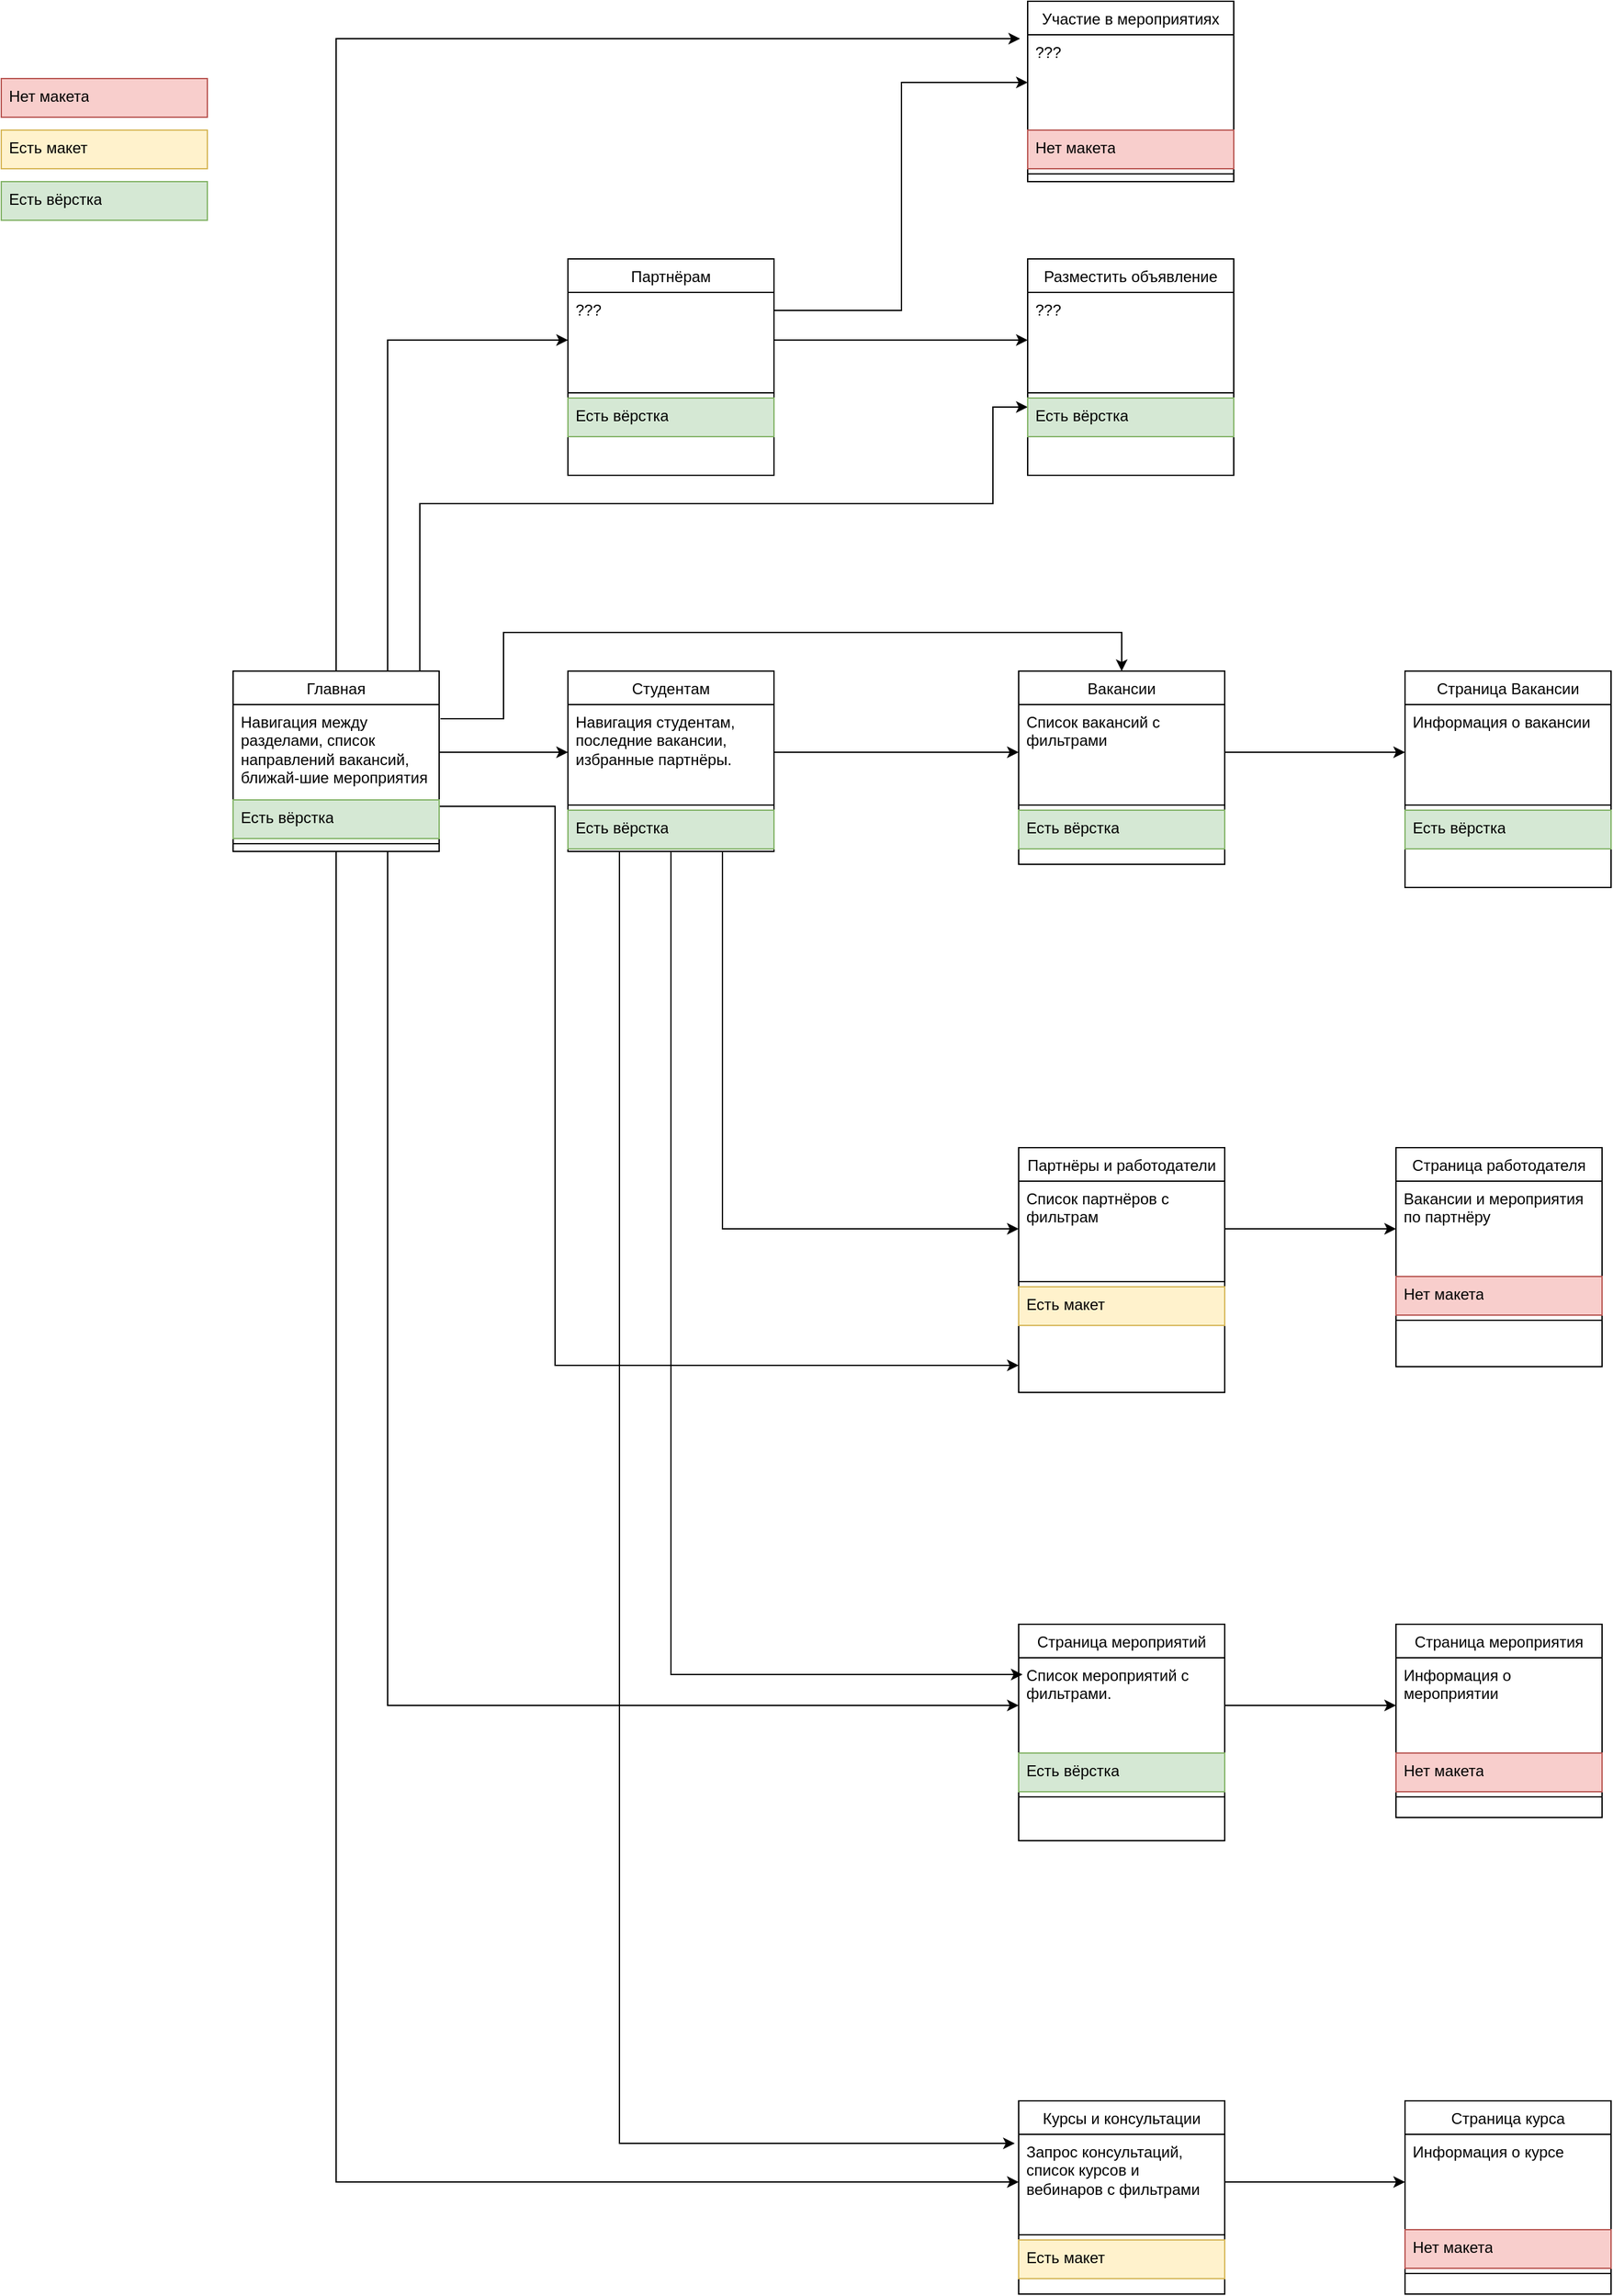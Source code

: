 <mxfile version="13.7.3" type="device"><diagram id="C5RBs43oDa-KdzZeNtuy" name="Page-1"><mxGraphModel dx="1679" dy="1663" grid="1" gridSize="10" guides="1" tooltips="1" connect="1" arrows="1" fold="1" page="1" pageScale="1" pageWidth="827" pageHeight="1169" math="0" shadow="0"><root><mxCell id="WIyWlLk6GJQsqaUBKTNV-0"/><mxCell id="WIyWlLk6GJQsqaUBKTNV-1" parent="WIyWlLk6GJQsqaUBKTNV-0"/><mxCell id="a9q9veh5GXyqMWwXUMPN-36" style="edgeStyle=orthogonalEdgeStyle;rounded=0;orthogonalLoop=1;jettySize=auto;html=1;exitX=1;exitY=0.75;exitDx=0;exitDy=0;" parent="WIyWlLk6GJQsqaUBKTNV-1" source="P-onLiya2ABfsQHSpy2j-7" edge="1"><mxGeometry relative="1" as="geometry"><mxPoint x="660" y="779" as="targetPoint"/><Array as="points"><mxPoint x="300" y="345"/><mxPoint x="300" y="779"/></Array></mxGeometry></mxCell><mxCell id="a9q9veh5GXyqMWwXUMPN-37" style="edgeStyle=orthogonalEdgeStyle;rounded=0;orthogonalLoop=1;jettySize=auto;html=1;exitX=0.75;exitY=1;exitDx=0;exitDy=0;entryX=0;entryY=0.5;entryDx=0;entryDy=0;" parent="WIyWlLk6GJQsqaUBKTNV-1" source="P-onLiya2ABfsQHSpy2j-7" target="a9q9veh5GXyqMWwXUMPN-20" edge="1"><mxGeometry relative="1" as="geometry"/></mxCell><mxCell id="a9q9veh5GXyqMWwXUMPN-38" style="edgeStyle=orthogonalEdgeStyle;rounded=0;orthogonalLoop=1;jettySize=auto;html=1;exitX=0.5;exitY=1;exitDx=0;exitDy=0;entryX=0;entryY=0.5;entryDx=0;entryDy=0;" parent="WIyWlLk6GJQsqaUBKTNV-1" source="P-onLiya2ABfsQHSpy2j-7" target="a9q9veh5GXyqMWwXUMPN-11" edge="1"><mxGeometry relative="1" as="geometry"><mxPoint x="650" y="1410" as="targetPoint"/></mxGeometry></mxCell><mxCell id="a9q9veh5GXyqMWwXUMPN-66" style="edgeStyle=orthogonalEdgeStyle;rounded=0;orthogonalLoop=1;jettySize=auto;html=1;exitX=0.75;exitY=0;exitDx=0;exitDy=0;" parent="WIyWlLk6GJQsqaUBKTNV-1" source="P-onLiya2ABfsQHSpy2j-7" target="a9q9veh5GXyqMWwXUMPN-52" edge="1"><mxGeometry relative="1" as="geometry"/></mxCell><mxCell id="a9q9veh5GXyqMWwXUMPN-67" style="edgeStyle=orthogonalEdgeStyle;rounded=0;orthogonalLoop=1;jettySize=auto;html=1;exitX=0.5;exitY=0;exitDx=0;exitDy=0;entryX=-0.037;entryY=0.041;entryDx=0;entryDy=0;entryPerimeter=0;" parent="WIyWlLk6GJQsqaUBKTNV-1" source="P-onLiya2ABfsQHSpy2j-7" target="a9q9veh5GXyqMWwXUMPN-61" edge="1"><mxGeometry relative="1" as="geometry"/></mxCell><mxCell id="a9q9veh5GXyqMWwXUMPN-68" style="edgeStyle=orthogonalEdgeStyle;rounded=0;orthogonalLoop=1;jettySize=auto;html=1;exitX=0.906;exitY=0.014;exitDx=0;exitDy=0;entryX=0;entryY=0.5;entryDx=0;entryDy=0;exitPerimeter=0;" parent="WIyWlLk6GJQsqaUBKTNV-1" source="P-onLiya2ABfsQHSpy2j-7" edge="1"><mxGeometry relative="1" as="geometry"><Array as="points"><mxPoint x="195" y="110"/><mxPoint x="640" y="110"/><mxPoint x="640" y="35"/></Array><mxPoint x="667" y="35" as="targetPoint"/></mxGeometry></mxCell><mxCell id="P-onLiya2ABfsQHSpy2j-7" value="Главная" style="swimlane;fontStyle=0;align=center;verticalAlign=top;childLayout=stackLayout;horizontal=1;startSize=26;horizontalStack=0;resizeParent=1;resizeLast=0;collapsible=1;marginBottom=0;rounded=0;shadow=0;strokeWidth=1;" parent="WIyWlLk6GJQsqaUBKTNV-1" vertex="1"><mxGeometry x="50" y="240" width="160" height="140" as="geometry"><mxRectangle x="340" y="380" width="170" height="26" as="alternateBounds"/></mxGeometry></mxCell><mxCell id="P-onLiya2ABfsQHSpy2j-8" value="Навигация между разделами, список направлений вакансий, ближай-шие мероприятия" style="text;align=left;verticalAlign=top;spacingLeft=4;spacingRight=4;overflow=hidden;rotatable=0;points=[[0,0.5],[1,0.5]];portConstraint=eastwest;whiteSpace=wrap;" parent="P-onLiya2ABfsQHSpy2j-7" vertex="1"><mxGeometry y="26" width="160" height="74" as="geometry"/></mxCell><mxCell id="a9q9veh5GXyqMWwXUMPN-25" value="Есть вёрстка" style="text;align=left;verticalAlign=top;spacingLeft=4;spacingRight=4;overflow=hidden;rotatable=0;points=[[0,0.5],[1,0.5]];portConstraint=eastwest;whiteSpace=wrap;fillColor=#d5e8d4;strokeColor=#82b366;" parent="P-onLiya2ABfsQHSpy2j-7" vertex="1"><mxGeometry y="100" width="160" height="30" as="geometry"/></mxCell><mxCell id="P-onLiya2ABfsQHSpy2j-11" value="" style="line;html=1;strokeWidth=1;align=left;verticalAlign=middle;spacingTop=-1;spacingLeft=3;spacingRight=3;rotatable=0;labelPosition=right;points=[];portConstraint=eastwest;" parent="P-onLiya2ABfsQHSpy2j-7" vertex="1"><mxGeometry y="130" width="160" height="8" as="geometry"/></mxCell><mxCell id="a9q9veh5GXyqMWwXUMPN-39" style="edgeStyle=orthogonalEdgeStyle;rounded=0;orthogonalLoop=1;jettySize=auto;html=1;exitX=0.5;exitY=1;exitDx=0;exitDy=0;entryX=0.019;entryY=0.176;entryDx=0;entryDy=0;entryPerimeter=0;" parent="WIyWlLk6GJQsqaUBKTNV-1" source="a9q9veh5GXyqMWwXUMPN-0" target="a9q9veh5GXyqMWwXUMPN-20" edge="1"><mxGeometry relative="1" as="geometry"/></mxCell><mxCell id="a9q9veh5GXyqMWwXUMPN-41" style="edgeStyle=orthogonalEdgeStyle;rounded=0;orthogonalLoop=1;jettySize=auto;html=1;exitX=0.75;exitY=1;exitDx=0;exitDy=0;entryX=0;entryY=0.5;entryDx=0;entryDy=0;" parent="WIyWlLk6GJQsqaUBKTNV-1" source="a9q9veh5GXyqMWwXUMPN-0" target="a9q9veh5GXyqMWwXUMPN-14" edge="1"><mxGeometry relative="1" as="geometry"><mxPoint x="570" y="690" as="targetPoint"/></mxGeometry></mxCell><mxCell id="a9q9veh5GXyqMWwXUMPN-42" style="edgeStyle=orthogonalEdgeStyle;rounded=0;orthogonalLoop=1;jettySize=auto;html=1;exitX=0.25;exitY=1;exitDx=0;exitDy=0;entryX=-0.019;entryY=0.095;entryDx=0;entryDy=0;entryPerimeter=0;" parent="WIyWlLk6GJQsqaUBKTNV-1" source="a9q9veh5GXyqMWwXUMPN-0" target="a9q9veh5GXyqMWwXUMPN-11" edge="1"><mxGeometry relative="1" as="geometry"/></mxCell><mxCell id="a9q9veh5GXyqMWwXUMPN-0" value="Студентам" style="swimlane;fontStyle=0;align=center;verticalAlign=top;childLayout=stackLayout;horizontal=1;startSize=26;horizontalStack=0;resizeParent=1;resizeLast=0;collapsible=1;marginBottom=0;rounded=0;shadow=0;strokeWidth=1;" parent="WIyWlLk6GJQsqaUBKTNV-1" vertex="1"><mxGeometry x="310" y="240" width="160" height="140" as="geometry"><mxRectangle x="340" y="380" width="170" height="26" as="alternateBounds"/></mxGeometry></mxCell><mxCell id="a9q9veh5GXyqMWwXUMPN-1" value="Навигация студентам, последние вакансии, избранные партнёры." style="text;align=left;verticalAlign=top;spacingLeft=4;spacingRight=4;overflow=hidden;rotatable=0;points=[[0,0.5],[1,0.5]];portConstraint=eastwest;whiteSpace=wrap;" parent="a9q9veh5GXyqMWwXUMPN-0" vertex="1"><mxGeometry y="26" width="160" height="74" as="geometry"/></mxCell><mxCell id="a9q9veh5GXyqMWwXUMPN-2" value="" style="line;html=1;strokeWidth=1;align=left;verticalAlign=middle;spacingTop=-1;spacingLeft=3;spacingRight=3;rotatable=0;labelPosition=right;points=[];portConstraint=eastwest;" parent="a9q9veh5GXyqMWwXUMPN-0" vertex="1"><mxGeometry y="100" width="160" height="8" as="geometry"/></mxCell><mxCell id="pzzWh3sa7N4BYJRyo6Th-2" value="Есть вёрстка" style="text;align=left;verticalAlign=top;spacingLeft=4;spacingRight=4;overflow=hidden;rotatable=0;points=[[0,0.5],[1,0.5]];portConstraint=eastwest;whiteSpace=wrap;fillColor=#d5e8d4;strokeColor=#82b366;" parent="a9q9veh5GXyqMWwXUMPN-0" vertex="1"><mxGeometry y="108" width="160" height="30" as="geometry"/></mxCell><mxCell id="a9q9veh5GXyqMWwXUMPN-3" value="Вакансии" style="swimlane;fontStyle=0;align=center;verticalAlign=top;childLayout=stackLayout;horizontal=1;startSize=26;horizontalStack=0;resizeParent=1;resizeLast=0;collapsible=1;marginBottom=0;rounded=0;shadow=0;strokeWidth=1;" parent="WIyWlLk6GJQsqaUBKTNV-1" vertex="1"><mxGeometry x="660" y="240" width="160" height="150" as="geometry"><mxRectangle x="340" y="380" width="170" height="26" as="alternateBounds"/></mxGeometry></mxCell><mxCell id="a9q9veh5GXyqMWwXUMPN-4" value="Список вакансий с фильтрами" style="text;align=left;verticalAlign=top;spacingLeft=4;spacingRight=4;overflow=hidden;rotatable=0;points=[[0,0.5],[1,0.5]];portConstraint=eastwest;whiteSpace=wrap;" parent="a9q9veh5GXyqMWwXUMPN-3" vertex="1"><mxGeometry y="26" width="160" height="74" as="geometry"/></mxCell><mxCell id="a9q9veh5GXyqMWwXUMPN-5" value="" style="line;html=1;strokeWidth=1;align=left;verticalAlign=middle;spacingTop=-1;spacingLeft=3;spacingRight=3;rotatable=0;labelPosition=right;points=[];portConstraint=eastwest;" parent="a9q9veh5GXyqMWwXUMPN-3" vertex="1"><mxGeometry y="100" width="160" height="8" as="geometry"/></mxCell><mxCell id="pzzWh3sa7N4BYJRyo6Th-3" value="Есть вёрстка" style="text;align=left;verticalAlign=top;spacingLeft=4;spacingRight=4;overflow=hidden;rotatable=0;points=[[0,0.5],[1,0.5]];portConstraint=eastwest;whiteSpace=wrap;fillColor=#d5e8d4;strokeColor=#82b366;" parent="a9q9veh5GXyqMWwXUMPN-3" vertex="1"><mxGeometry y="108" width="160" height="30" as="geometry"/></mxCell><mxCell id="a9q9veh5GXyqMWwXUMPN-6" value="Страница Вакансии" style="swimlane;fontStyle=0;align=center;verticalAlign=top;childLayout=stackLayout;horizontal=1;startSize=26;horizontalStack=0;resizeParent=1;resizeLast=0;collapsible=1;marginBottom=0;rounded=0;shadow=0;strokeWidth=1;" parent="WIyWlLk6GJQsqaUBKTNV-1" vertex="1"><mxGeometry x="960" y="240" width="160" height="168" as="geometry"><mxRectangle x="340" y="380" width="170" height="26" as="alternateBounds"/></mxGeometry></mxCell><mxCell id="a9q9veh5GXyqMWwXUMPN-7" value="Информация о вакансии" style="text;align=left;verticalAlign=top;spacingLeft=4;spacingRight=4;overflow=hidden;rotatable=0;points=[[0,0.5],[1,0.5]];portConstraint=eastwest;whiteSpace=wrap;" parent="a9q9veh5GXyqMWwXUMPN-6" vertex="1"><mxGeometry y="26" width="160" height="74" as="geometry"/></mxCell><mxCell id="a9q9veh5GXyqMWwXUMPN-8" value="" style="line;html=1;strokeWidth=1;align=left;verticalAlign=middle;spacingTop=-1;spacingLeft=3;spacingRight=3;rotatable=0;labelPosition=right;points=[];portConstraint=eastwest;" parent="a9q9veh5GXyqMWwXUMPN-6" vertex="1"><mxGeometry y="100" width="160" height="8" as="geometry"/></mxCell><mxCell id="pzzWh3sa7N4BYJRyo6Th-4" value="Есть вёрстка" style="text;align=left;verticalAlign=top;spacingLeft=4;spacingRight=4;overflow=hidden;rotatable=0;points=[[0,0.5],[1,0.5]];portConstraint=eastwest;whiteSpace=wrap;fillColor=#d5e8d4;strokeColor=#82b366;" parent="a9q9veh5GXyqMWwXUMPN-6" vertex="1"><mxGeometry y="108" width="160" height="30" as="geometry"/></mxCell><mxCell id="a9q9veh5GXyqMWwXUMPN-13" value="Партнёры и работодатели" style="swimlane;fontStyle=0;align=center;verticalAlign=top;childLayout=stackLayout;horizontal=1;startSize=26;horizontalStack=0;resizeParent=1;resizeLast=0;collapsible=1;marginBottom=0;rounded=0;shadow=0;strokeWidth=1;" parent="WIyWlLk6GJQsqaUBKTNV-1" vertex="1"><mxGeometry x="660" y="610" width="160" height="190" as="geometry"><mxRectangle x="340" y="380" width="170" height="26" as="alternateBounds"/></mxGeometry></mxCell><mxCell id="a9q9veh5GXyqMWwXUMPN-14" value="Список партнёров с фильтрам" style="text;align=left;verticalAlign=top;spacingLeft=4;spacingRight=4;overflow=hidden;rotatable=0;points=[[0,0.5],[1,0.5]];portConstraint=eastwest;whiteSpace=wrap;" parent="a9q9veh5GXyqMWwXUMPN-13" vertex="1"><mxGeometry y="26" width="160" height="74" as="geometry"/></mxCell><mxCell id="a9q9veh5GXyqMWwXUMPN-15" value="" style="line;html=1;strokeWidth=1;align=left;verticalAlign=middle;spacingTop=-1;spacingLeft=3;spacingRight=3;rotatable=0;labelPosition=right;points=[];portConstraint=eastwest;" parent="a9q9veh5GXyqMWwXUMPN-13" vertex="1"><mxGeometry y="100" width="160" height="8" as="geometry"/></mxCell><mxCell id="_T3XXMTeccu3SLnZqvUg-0" value="Есть макет" style="text;align=left;verticalAlign=top;spacingLeft=4;spacingRight=4;overflow=hidden;rotatable=0;points=[[0,0.5],[1,0.5]];portConstraint=eastwest;whiteSpace=wrap;fillColor=#fff2cc;strokeColor=#d6b656;" vertex="1" parent="a9q9veh5GXyqMWwXUMPN-13"><mxGeometry y="108" width="160" height="30" as="geometry"/></mxCell><mxCell id="a9q9veh5GXyqMWwXUMPN-16" value="Страница работодателя" style="swimlane;fontStyle=0;align=center;verticalAlign=top;childLayout=stackLayout;horizontal=1;startSize=26;horizontalStack=0;resizeParent=1;resizeLast=0;collapsible=1;marginBottom=0;rounded=0;shadow=0;strokeWidth=1;" parent="WIyWlLk6GJQsqaUBKTNV-1" vertex="1"><mxGeometry x="953" y="610" width="160" height="170" as="geometry"><mxRectangle x="340" y="380" width="170" height="26" as="alternateBounds"/></mxGeometry></mxCell><mxCell id="a9q9veh5GXyqMWwXUMPN-17" value="Вакансии и мероприятия по партнёру" style="text;align=left;verticalAlign=top;spacingLeft=4;spacingRight=4;overflow=hidden;rotatable=0;points=[[0,0.5],[1,0.5]];portConstraint=eastwest;whiteSpace=wrap;" parent="a9q9veh5GXyqMWwXUMPN-16" vertex="1"><mxGeometry y="26" width="160" height="74" as="geometry"/></mxCell><mxCell id="a9q9veh5GXyqMWwXUMPN-29" value="Нет макета" style="text;align=left;verticalAlign=top;spacingLeft=4;spacingRight=4;overflow=hidden;rotatable=0;points=[[0,0.5],[1,0.5]];portConstraint=eastwest;whiteSpace=wrap;fillColor=#f8cecc;strokeColor=#b85450;" parent="a9q9veh5GXyqMWwXUMPN-16" vertex="1"><mxGeometry y="100" width="160" height="30" as="geometry"/></mxCell><mxCell id="a9q9veh5GXyqMWwXUMPN-18" value="" style="line;html=1;strokeWidth=1;align=left;verticalAlign=middle;spacingTop=-1;spacingLeft=3;spacingRight=3;rotatable=0;labelPosition=right;points=[];portConstraint=eastwest;" parent="a9q9veh5GXyqMWwXUMPN-16" vertex="1"><mxGeometry y="130" width="160" height="8" as="geometry"/></mxCell><mxCell id="a9q9veh5GXyqMWwXUMPN-19" value="Страница мероприятий" style="swimlane;fontStyle=0;align=center;verticalAlign=top;childLayout=stackLayout;horizontal=1;startSize=26;horizontalStack=0;resizeParent=1;resizeLast=0;collapsible=1;marginBottom=0;rounded=0;shadow=0;strokeWidth=1;" parent="WIyWlLk6GJQsqaUBKTNV-1" vertex="1"><mxGeometry x="660" y="980" width="160" height="168" as="geometry"><mxRectangle x="340" y="380" width="170" height="26" as="alternateBounds"/></mxGeometry></mxCell><mxCell id="a9q9veh5GXyqMWwXUMPN-20" value="Список мероприятий с фильтрами." style="text;align=left;verticalAlign=top;spacingLeft=4;spacingRight=4;overflow=hidden;rotatable=0;points=[[0,0.5],[1,0.5]];portConstraint=eastwest;whiteSpace=wrap;" parent="a9q9veh5GXyqMWwXUMPN-19" vertex="1"><mxGeometry y="26" width="160" height="74" as="geometry"/></mxCell><mxCell id="pzzWh3sa7N4BYJRyo6Th-0" value="Есть вёрстка" style="text;align=left;verticalAlign=top;spacingLeft=4;spacingRight=4;overflow=hidden;rotatable=0;points=[[0,0.5],[1,0.5]];portConstraint=eastwest;whiteSpace=wrap;fillColor=#d5e8d4;strokeColor=#82b366;" parent="a9q9veh5GXyqMWwXUMPN-19" vertex="1"><mxGeometry y="100" width="160" height="30" as="geometry"/></mxCell><mxCell id="a9q9veh5GXyqMWwXUMPN-21" value="" style="line;html=1;strokeWidth=1;align=left;verticalAlign=middle;spacingTop=-1;spacingLeft=3;spacingRight=3;rotatable=0;labelPosition=right;points=[];portConstraint=eastwest;" parent="a9q9veh5GXyqMWwXUMPN-19" vertex="1"><mxGeometry y="130" width="160" height="8" as="geometry"/></mxCell><mxCell id="a9q9veh5GXyqMWwXUMPN-22" value="Страница мероприятия" style="swimlane;fontStyle=0;align=center;verticalAlign=top;childLayout=stackLayout;horizontal=1;startSize=26;horizontalStack=0;resizeParent=1;resizeLast=0;collapsible=1;marginBottom=0;rounded=0;shadow=0;strokeWidth=1;" parent="WIyWlLk6GJQsqaUBKTNV-1" vertex="1"><mxGeometry x="953" y="980" width="160" height="150" as="geometry"><mxRectangle x="340" y="380" width="170" height="26" as="alternateBounds"/></mxGeometry></mxCell><mxCell id="a9q9veh5GXyqMWwXUMPN-23" value="Информация о мероприятии " style="text;align=left;verticalAlign=top;spacingLeft=4;spacingRight=4;overflow=hidden;rotatable=0;points=[[0,0.5],[1,0.5]];portConstraint=eastwest;whiteSpace=wrap;" parent="a9q9veh5GXyqMWwXUMPN-22" vertex="1"><mxGeometry y="26" width="160" height="74" as="geometry"/></mxCell><mxCell id="a9q9veh5GXyqMWwXUMPN-30" value="Нет макета" style="text;align=left;verticalAlign=top;spacingLeft=4;spacingRight=4;overflow=hidden;rotatable=0;points=[[0,0.5],[1,0.5]];portConstraint=eastwest;whiteSpace=wrap;fillColor=#f8cecc;strokeColor=#b85450;" parent="a9q9veh5GXyqMWwXUMPN-22" vertex="1"><mxGeometry y="100" width="160" height="30" as="geometry"/></mxCell><mxCell id="a9q9veh5GXyqMWwXUMPN-24" value="" style="line;html=1;strokeWidth=1;align=left;verticalAlign=middle;spacingTop=-1;spacingLeft=3;spacingRight=3;rotatable=0;labelPosition=right;points=[];portConstraint=eastwest;" parent="a9q9veh5GXyqMWwXUMPN-22" vertex="1"><mxGeometry y="130" width="160" height="8" as="geometry"/></mxCell><mxCell id="a9q9veh5GXyqMWwXUMPN-10" value="Курсы и консультации" style="swimlane;fontStyle=0;align=center;verticalAlign=top;childLayout=stackLayout;horizontal=1;startSize=26;horizontalStack=0;resizeParent=1;resizeLast=0;collapsible=1;marginBottom=0;rounded=0;shadow=0;strokeWidth=1;" parent="WIyWlLk6GJQsqaUBKTNV-1" vertex="1"><mxGeometry x="660" y="1350" width="160" height="150" as="geometry"><mxRectangle x="340" y="380" width="170" height="26" as="alternateBounds"/></mxGeometry></mxCell><mxCell id="a9q9veh5GXyqMWwXUMPN-11" value="Запрос консультаций, список курсов и вебинаров с фильтрами" style="text;align=left;verticalAlign=top;spacingLeft=4;spacingRight=4;overflow=hidden;rotatable=0;points=[[0,0.5],[1,0.5]];portConstraint=eastwest;whiteSpace=wrap;" parent="a9q9veh5GXyqMWwXUMPN-10" vertex="1"><mxGeometry y="26" width="160" height="74" as="geometry"/></mxCell><mxCell id="a9q9veh5GXyqMWwXUMPN-12" value="" style="line;html=1;strokeWidth=1;align=left;verticalAlign=middle;spacingTop=-1;spacingLeft=3;spacingRight=3;rotatable=0;labelPosition=right;points=[];portConstraint=eastwest;" parent="a9q9veh5GXyqMWwXUMPN-10" vertex="1"><mxGeometry y="100" width="160" height="8" as="geometry"/></mxCell><mxCell id="a9q9veh5GXyqMWwXUMPN-33" value="Есть макет" style="text;align=left;verticalAlign=top;spacingLeft=4;spacingRight=4;overflow=hidden;rotatable=0;points=[[0,0.5],[1,0.5]];portConstraint=eastwest;whiteSpace=wrap;fillColor=#fff2cc;strokeColor=#d6b656;" parent="a9q9veh5GXyqMWwXUMPN-10" vertex="1"><mxGeometry y="108" width="160" height="30" as="geometry"/></mxCell><mxCell id="a9q9veh5GXyqMWwXUMPN-34" style="edgeStyle=orthogonalEdgeStyle;rounded=0;orthogonalLoop=1;jettySize=auto;html=1;exitX=1;exitY=0.5;exitDx=0;exitDy=0;entryX=0;entryY=0.5;entryDx=0;entryDy=0;" parent="WIyWlLk6GJQsqaUBKTNV-1" source="P-onLiya2ABfsQHSpy2j-8" target="a9q9veh5GXyqMWwXUMPN-1" edge="1"><mxGeometry relative="1" as="geometry"/></mxCell><mxCell id="a9q9veh5GXyqMWwXUMPN-35" style="edgeStyle=orthogonalEdgeStyle;rounded=0;orthogonalLoop=1;jettySize=auto;html=1;exitX=1.006;exitY=0.149;exitDx=0;exitDy=0;entryX=0.5;entryY=0;entryDx=0;entryDy=0;exitPerimeter=0;" parent="WIyWlLk6GJQsqaUBKTNV-1" source="P-onLiya2ABfsQHSpy2j-8" target="a9q9veh5GXyqMWwXUMPN-3" edge="1"><mxGeometry relative="1" as="geometry"><Array as="points"><mxPoint x="260" y="277"/><mxPoint x="260" y="210"/><mxPoint x="740" y="210"/></Array></mxGeometry></mxCell><mxCell id="a9q9veh5GXyqMWwXUMPN-40" style="edgeStyle=orthogonalEdgeStyle;rounded=0;orthogonalLoop=1;jettySize=auto;html=1;exitX=1;exitY=0.5;exitDx=0;exitDy=0;entryX=0;entryY=0.5;entryDx=0;entryDy=0;" parent="WIyWlLk6GJQsqaUBKTNV-1" source="a9q9veh5GXyqMWwXUMPN-1" target="a9q9veh5GXyqMWwXUMPN-4" edge="1"><mxGeometry relative="1" as="geometry"/></mxCell><mxCell id="a9q9veh5GXyqMWwXUMPN-43" style="edgeStyle=orthogonalEdgeStyle;rounded=0;orthogonalLoop=1;jettySize=auto;html=1;exitX=1;exitY=0.5;exitDx=0;exitDy=0;entryX=0;entryY=0.5;entryDx=0;entryDy=0;" parent="WIyWlLk6GJQsqaUBKTNV-1" source="a9q9veh5GXyqMWwXUMPN-4" target="a9q9veh5GXyqMWwXUMPN-7" edge="1"><mxGeometry relative="1" as="geometry"/></mxCell><mxCell id="a9q9veh5GXyqMWwXUMPN-44" value="Страница курса" style="swimlane;fontStyle=0;align=center;verticalAlign=top;childLayout=stackLayout;horizontal=1;startSize=26;horizontalStack=0;resizeParent=1;resizeLast=0;collapsible=1;marginBottom=0;rounded=0;shadow=0;strokeWidth=1;" parent="WIyWlLk6GJQsqaUBKTNV-1" vertex="1"><mxGeometry x="960" y="1350" width="160" height="150" as="geometry"><mxRectangle x="340" y="380" width="170" height="26" as="alternateBounds"/></mxGeometry></mxCell><mxCell id="a9q9veh5GXyqMWwXUMPN-45" value="Информация о курсе" style="text;align=left;verticalAlign=top;spacingLeft=4;spacingRight=4;overflow=hidden;rotatable=0;points=[[0,0.5],[1,0.5]];portConstraint=eastwest;whiteSpace=wrap;" parent="a9q9veh5GXyqMWwXUMPN-44" vertex="1"><mxGeometry y="26" width="160" height="74" as="geometry"/></mxCell><mxCell id="a9q9veh5GXyqMWwXUMPN-46" value="Нет макета" style="text;align=left;verticalAlign=top;spacingLeft=4;spacingRight=4;overflow=hidden;rotatable=0;points=[[0,0.5],[1,0.5]];portConstraint=eastwest;whiteSpace=wrap;fillColor=#f8cecc;strokeColor=#b85450;" parent="a9q9veh5GXyqMWwXUMPN-44" vertex="1"><mxGeometry y="100" width="160" height="30" as="geometry"/></mxCell><mxCell id="a9q9veh5GXyqMWwXUMPN-47" value="" style="line;html=1;strokeWidth=1;align=left;verticalAlign=middle;spacingTop=-1;spacingLeft=3;spacingRight=3;rotatable=0;labelPosition=right;points=[];portConstraint=eastwest;" parent="a9q9veh5GXyqMWwXUMPN-44" vertex="1"><mxGeometry y="130" width="160" height="8" as="geometry"/></mxCell><mxCell id="a9q9veh5GXyqMWwXUMPN-48" style="edgeStyle=orthogonalEdgeStyle;rounded=0;orthogonalLoop=1;jettySize=auto;html=1;exitX=1;exitY=0.5;exitDx=0;exitDy=0;entryX=0;entryY=0.5;entryDx=0;entryDy=0;" parent="WIyWlLk6GJQsqaUBKTNV-1" source="a9q9veh5GXyqMWwXUMPN-11" target="a9q9veh5GXyqMWwXUMPN-45" edge="1"><mxGeometry relative="1" as="geometry"/></mxCell><mxCell id="a9q9veh5GXyqMWwXUMPN-49" style="edgeStyle=orthogonalEdgeStyle;rounded=0;orthogonalLoop=1;jettySize=auto;html=1;exitX=1;exitY=0.5;exitDx=0;exitDy=0;entryX=0;entryY=0.5;entryDx=0;entryDy=0;" parent="WIyWlLk6GJQsqaUBKTNV-1" source="a9q9veh5GXyqMWwXUMPN-14" target="a9q9veh5GXyqMWwXUMPN-17" edge="1"><mxGeometry relative="1" as="geometry"/></mxCell><mxCell id="a9q9veh5GXyqMWwXUMPN-50" style="edgeStyle=orthogonalEdgeStyle;rounded=0;orthogonalLoop=1;jettySize=auto;html=1;exitX=1;exitY=0.5;exitDx=0;exitDy=0;" parent="WIyWlLk6GJQsqaUBKTNV-1" source="a9q9veh5GXyqMWwXUMPN-20" target="a9q9veh5GXyqMWwXUMPN-23" edge="1"><mxGeometry relative="1" as="geometry"/></mxCell><mxCell id="a9q9veh5GXyqMWwXUMPN-51" value="Партнёрам" style="swimlane;fontStyle=0;align=center;verticalAlign=top;childLayout=stackLayout;horizontal=1;startSize=26;horizontalStack=0;resizeParent=1;resizeLast=0;collapsible=1;marginBottom=0;rounded=0;shadow=0;strokeWidth=1;" parent="WIyWlLk6GJQsqaUBKTNV-1" vertex="1"><mxGeometry x="310" y="-80" width="160" height="168" as="geometry"><mxRectangle x="340" y="380" width="170" height="26" as="alternateBounds"/></mxGeometry></mxCell><mxCell id="a9q9veh5GXyqMWwXUMPN-52" value="???" style="text;align=left;verticalAlign=top;spacingLeft=4;spacingRight=4;overflow=hidden;rotatable=0;points=[[0,0.5],[1,0.5]];portConstraint=eastwest;whiteSpace=wrap;" parent="a9q9veh5GXyqMWwXUMPN-51" vertex="1"><mxGeometry y="26" width="160" height="74" as="geometry"/></mxCell><mxCell id="a9q9veh5GXyqMWwXUMPN-54" value="" style="line;html=1;strokeWidth=1;align=left;verticalAlign=middle;spacingTop=-1;spacingLeft=3;spacingRight=3;rotatable=0;labelPosition=right;points=[];portConstraint=eastwest;" parent="a9q9veh5GXyqMWwXUMPN-51" vertex="1"><mxGeometry y="100" width="160" height="8" as="geometry"/></mxCell><mxCell id="pzzWh3sa7N4BYJRyo6Th-5" value="Есть вёрстка" style="text;align=left;verticalAlign=top;spacingLeft=4;spacingRight=4;overflow=hidden;rotatable=0;points=[[0,0.5],[1,0.5]];portConstraint=eastwest;whiteSpace=wrap;fillColor=#d5e8d4;strokeColor=#82b366;" parent="a9q9veh5GXyqMWwXUMPN-51" vertex="1"><mxGeometry y="108" width="160" height="30" as="geometry"/></mxCell><mxCell id="a9q9veh5GXyqMWwXUMPN-56" value="Разместить объявление" style="swimlane;fontStyle=0;align=center;verticalAlign=top;childLayout=stackLayout;horizontal=1;startSize=26;horizontalStack=0;resizeParent=1;resizeLast=0;collapsible=1;marginBottom=0;rounded=0;shadow=0;strokeWidth=1;" parent="WIyWlLk6GJQsqaUBKTNV-1" vertex="1"><mxGeometry x="667" y="-80" width="160" height="168" as="geometry"><mxRectangle x="340" y="380" width="170" height="26" as="alternateBounds"/></mxGeometry></mxCell><mxCell id="a9q9veh5GXyqMWwXUMPN-57" value="???" style="text;align=left;verticalAlign=top;spacingLeft=4;spacingRight=4;overflow=hidden;rotatable=0;points=[[0,0.5],[1,0.5]];portConstraint=eastwest;whiteSpace=wrap;" parent="a9q9veh5GXyqMWwXUMPN-56" vertex="1"><mxGeometry y="26" width="160" height="74" as="geometry"/></mxCell><mxCell id="a9q9veh5GXyqMWwXUMPN-59" value="" style="line;html=1;strokeWidth=1;align=left;verticalAlign=middle;spacingTop=-1;spacingLeft=3;spacingRight=3;rotatable=0;labelPosition=right;points=[];portConstraint=eastwest;" parent="a9q9veh5GXyqMWwXUMPN-56" vertex="1"><mxGeometry y="100" width="160" height="8" as="geometry"/></mxCell><mxCell id="pzzWh3sa7N4BYJRyo6Th-6" value="Есть вёрстка" style="text;align=left;verticalAlign=top;spacingLeft=4;spacingRight=4;overflow=hidden;rotatable=0;points=[[0,0.5],[1,0.5]];portConstraint=eastwest;whiteSpace=wrap;fillColor=#d5e8d4;strokeColor=#82b366;" parent="a9q9veh5GXyqMWwXUMPN-56" vertex="1"><mxGeometry y="108" width="160" height="30" as="geometry"/></mxCell><mxCell id="a9q9veh5GXyqMWwXUMPN-60" value="Участие в мероприятиях" style="swimlane;fontStyle=0;align=center;verticalAlign=top;childLayout=stackLayout;horizontal=1;startSize=26;horizontalStack=0;resizeParent=1;resizeLast=0;collapsible=1;marginBottom=0;rounded=0;shadow=0;strokeWidth=1;" parent="WIyWlLk6GJQsqaUBKTNV-1" vertex="1"><mxGeometry x="667" y="-280" width="160" height="140" as="geometry"><mxRectangle x="340" y="380" width="170" height="26" as="alternateBounds"/></mxGeometry></mxCell><mxCell id="a9q9veh5GXyqMWwXUMPN-61" value="???" style="text;align=left;verticalAlign=top;spacingLeft=4;spacingRight=4;overflow=hidden;rotatable=0;points=[[0,0.5],[1,0.5]];portConstraint=eastwest;whiteSpace=wrap;" parent="a9q9veh5GXyqMWwXUMPN-60" vertex="1"><mxGeometry y="26" width="160" height="74" as="geometry"/></mxCell><mxCell id="a9q9veh5GXyqMWwXUMPN-62" value="Нет макета" style="text;align=left;verticalAlign=top;spacingLeft=4;spacingRight=4;overflow=hidden;rotatable=0;points=[[0,0.5],[1,0.5]];portConstraint=eastwest;whiteSpace=wrap;fillColor=#f8cecc;strokeColor=#b85450;" parent="a9q9veh5GXyqMWwXUMPN-60" vertex="1"><mxGeometry y="100" width="160" height="30" as="geometry"/></mxCell><mxCell id="a9q9veh5GXyqMWwXUMPN-63" value="" style="line;html=1;strokeWidth=1;align=left;verticalAlign=middle;spacingTop=-1;spacingLeft=3;spacingRight=3;rotatable=0;labelPosition=right;points=[];portConstraint=eastwest;" parent="a9q9veh5GXyqMWwXUMPN-60" vertex="1"><mxGeometry y="130" width="160" height="8" as="geometry"/></mxCell><mxCell id="a9q9veh5GXyqMWwXUMPN-64" style="edgeStyle=orthogonalEdgeStyle;rounded=0;orthogonalLoop=1;jettySize=auto;html=1;exitX=1;exitY=0.5;exitDx=0;exitDy=0;entryX=0;entryY=0.5;entryDx=0;entryDy=0;" parent="WIyWlLk6GJQsqaUBKTNV-1" source="a9q9veh5GXyqMWwXUMPN-52" target="a9q9veh5GXyqMWwXUMPN-57" edge="1"><mxGeometry relative="1" as="geometry"/></mxCell><mxCell id="a9q9veh5GXyqMWwXUMPN-65" style="edgeStyle=orthogonalEdgeStyle;rounded=0;orthogonalLoop=1;jettySize=auto;html=1;exitX=1;exitY=0.5;exitDx=0;exitDy=0;entryX=0;entryY=0.5;entryDx=0;entryDy=0;" parent="WIyWlLk6GJQsqaUBKTNV-1" source="a9q9veh5GXyqMWwXUMPN-52" target="a9q9veh5GXyqMWwXUMPN-61" edge="1"><mxGeometry relative="1" as="geometry"><Array as="points"><mxPoint x="470" y="-40"/><mxPoint x="569" y="-40"/><mxPoint x="569" y="-217"/></Array></mxGeometry></mxCell><mxCell id="a9q9veh5GXyqMWwXUMPN-70" value="Нет макета" style="text;align=left;verticalAlign=top;spacingLeft=4;spacingRight=4;overflow=hidden;rotatable=0;points=[[0,0.5],[1,0.5]];portConstraint=eastwest;whiteSpace=wrap;fillColor=#f8cecc;strokeColor=#b85450;" parent="WIyWlLk6GJQsqaUBKTNV-1" vertex="1"><mxGeometry x="-130" y="-220" width="160" height="30" as="geometry"/></mxCell><mxCell id="a9q9veh5GXyqMWwXUMPN-71" value="Есть макет" style="text;align=left;verticalAlign=top;spacingLeft=4;spacingRight=4;overflow=hidden;rotatable=0;points=[[0,0.5],[1,0.5]];portConstraint=eastwest;whiteSpace=wrap;fillColor=#fff2cc;strokeColor=#d6b656;" parent="WIyWlLk6GJQsqaUBKTNV-1" vertex="1"><mxGeometry x="-130" y="-180" width="160" height="30" as="geometry"/></mxCell><mxCell id="a9q9veh5GXyqMWwXUMPN-72" value="Есть вёрстка" style="text;align=left;verticalAlign=top;spacingLeft=4;spacingRight=4;overflow=hidden;rotatable=0;points=[[0,0.5],[1,0.5]];portConstraint=eastwest;whiteSpace=wrap;fillColor=#d5e8d4;strokeColor=#82b366;" parent="WIyWlLk6GJQsqaUBKTNV-1" vertex="1"><mxGeometry x="-130" y="-140" width="160" height="30" as="geometry"/></mxCell></root></mxGraphModel></diagram></mxfile>